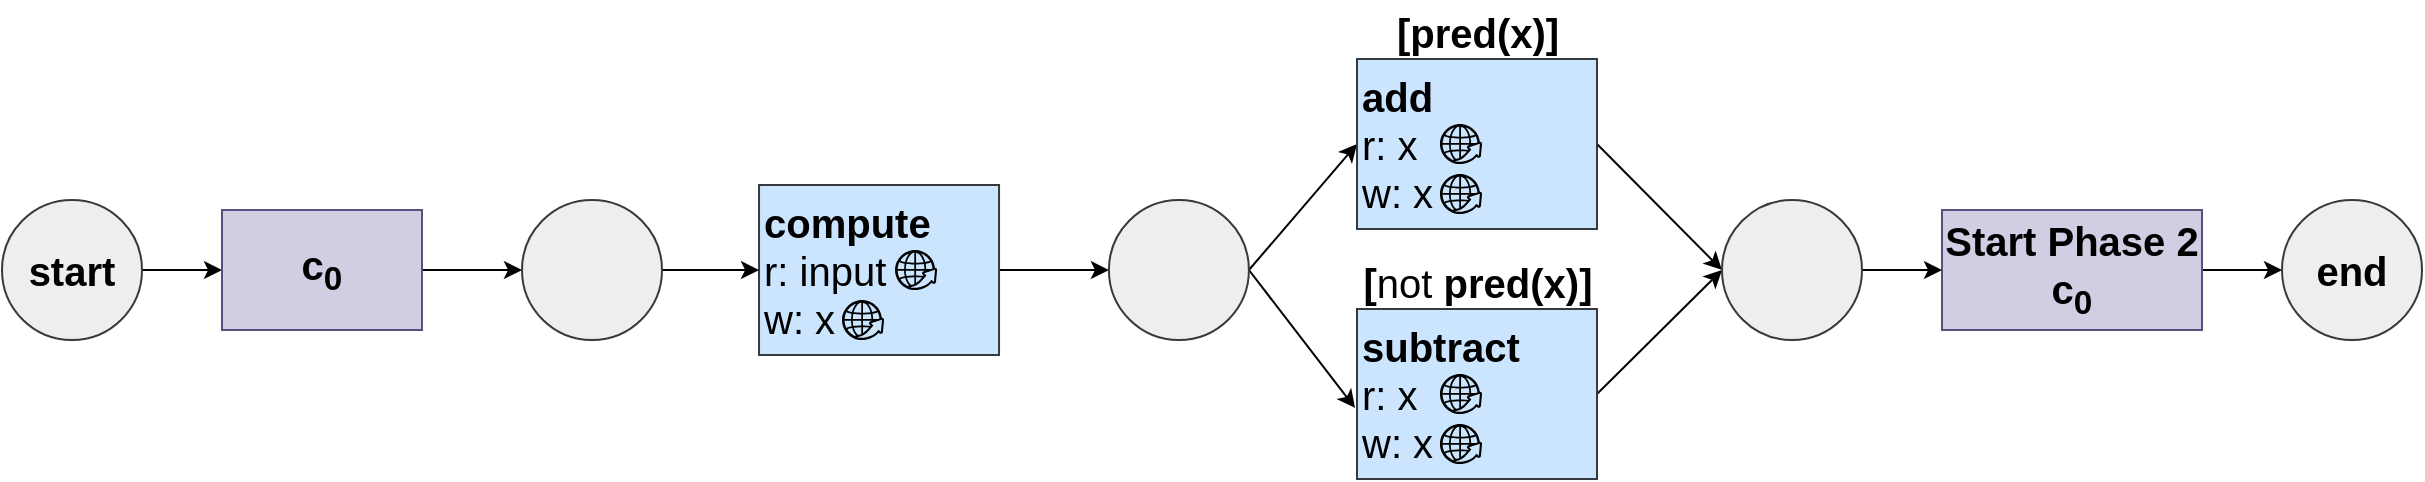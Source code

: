 <mxfile version="15.4.0" type="device"><diagram id="yiRDfCdH8cYX3cv1Tssn" name="Page-1"><mxGraphModel dx="1587" dy="690" grid="1" gridSize="10" guides="1" tooltips="1" connect="1" arrows="1" fold="1" page="1" pageScale="1" pageWidth="827" pageHeight="1169" math="0" shadow="0"><root><mxCell id="0"/><mxCell id="1" parent="0"/><mxCell id="RQtrrZ3ROyKTZi_biovk-3" style="edgeStyle=orthogonalEdgeStyle;rounded=0;orthogonalLoop=1;jettySize=auto;html=1;entryX=0;entryY=0.5;entryDx=0;entryDy=0;fontSize=20;" parent="1" source="RQtrrZ3ROyKTZi_biovk-1" target="RQtrrZ3ROyKTZi_biovk-2" edge="1"><mxGeometry relative="1" as="geometry"/></mxCell><mxCell id="RQtrrZ3ROyKTZi_biovk-1" value="start" style="ellipse;whiteSpace=wrap;html=1;aspect=fixed;fontSize=20;fontStyle=1;fillColor=#eeeeee;strokeColor=#36393d;" parent="1" vertex="1"><mxGeometry x="-420" y="330" width="70" height="70" as="geometry"/></mxCell><mxCell id="T6Cw0WBG_YtZ5uQxwo44-23" style="edgeStyle=none;rounded=0;orthogonalLoop=1;jettySize=auto;html=1;exitX=1;exitY=0.5;exitDx=0;exitDy=0;entryX=0;entryY=0.5;entryDx=0;entryDy=0;fontSize=20;" parent="1" source="RQtrrZ3ROyKTZi_biovk-2" target="T6Cw0WBG_YtZ5uQxwo44-22" edge="1"><mxGeometry relative="1" as="geometry"/></mxCell><mxCell id="RQtrrZ3ROyKTZi_biovk-2" value="c&lt;sub&gt;0&lt;/sub&gt;" style="rounded=0;whiteSpace=wrap;html=1;fontSize=20;fillColor=#d0cee2;strokeColor=#56517e;fontStyle=1" parent="1" vertex="1"><mxGeometry x="-310" y="335" width="100" height="60" as="geometry"/></mxCell><mxCell id="T6Cw0WBG_YtZ5uQxwo44-8" style="edgeStyle=orthogonalEdgeStyle;rounded=0;orthogonalLoop=1;jettySize=auto;html=1;exitX=1;exitY=0.5;exitDx=0;exitDy=0;entryX=0;entryY=0.5;entryDx=0;entryDy=0;" parent="1" source="CbNxi4T1dEzjD8uQ3He0-8" edge="1" target="T6Cw0WBG_YtZ5uQxwo44-7"><mxGeometry relative="1" as="geometry"><mxPoint x="130" y="365" as="targetPoint"/></mxGeometry></mxCell><mxCell id="CbNxi4T1dEzjD8uQ3He0-8" value="&lt;b&gt;compute&lt;br&gt;&lt;/b&gt;r: input&lt;br&gt;w: x" style="rounded=0;whiteSpace=wrap;html=1;fontSize=20;align=left;fillColor=#cce5ff;strokeColor=#36393d;" parent="1" vertex="1"><mxGeometry x="-41.48" y="322.5" width="120" height="85" as="geometry"/></mxCell><mxCell id="CbNxi4T1dEzjD8uQ3He0-9" value="" style="sketch=0;html=1;aspect=fixed;strokeColor=none;shadow=0;align=center;verticalAlign=top;fillColor=#000000;shape=mxgraph.gcp2.globe_world" parent="1" vertex="1"><mxGeometry x="26.52" y="355" width="21.05" height="20" as="geometry"/></mxCell><mxCell id="CbNxi4T1dEzjD8uQ3He0-13" style="edgeStyle=none;rounded=0;orthogonalLoop=1;jettySize=auto;html=1;exitX=1;exitY=0.5;exitDx=0;exitDy=0;entryX=0;entryY=0.5;entryDx=0;entryDy=0;" parent="1" target="CbNxi4T1dEzjD8uQ3He0-8" edge="1"><mxGeometry relative="1" as="geometry"><mxPoint x="-100" y="365" as="sourcePoint"/></mxGeometry></mxCell><mxCell id="RQtrrZ3ROyKTZi_biovk-9" value="" style="sketch=0;html=1;aspect=fixed;strokeColor=none;shadow=0;align=center;verticalAlign=top;fillColor=#000000;shape=mxgraph.gcp2.globe_world" parent="1" vertex="1"><mxGeometry y="380" width="21.05" height="20" as="geometry"/></mxCell><mxCell id="T6Cw0WBG_YtZ5uQxwo44-15" style="rounded=0;orthogonalLoop=1;jettySize=auto;html=1;exitX=1;exitY=0.5;exitDx=0;exitDy=0;entryX=0;entryY=0.5;entryDx=0;entryDy=0;" parent="1" source="T6Cw0WBG_YtZ5uQxwo44-7" target="T6Cw0WBG_YtZ5uQxwo44-9" edge="1"><mxGeometry relative="1" as="geometry"/></mxCell><mxCell id="T6Cw0WBG_YtZ5uQxwo44-16" style="edgeStyle=none;rounded=0;orthogonalLoop=1;jettySize=auto;html=1;exitX=1;exitY=0.5;exitDx=0;exitDy=0;entryX=-0.008;entryY=0.582;entryDx=0;entryDy=0;entryPerimeter=0;" parent="1" source="T6Cw0WBG_YtZ5uQxwo44-7" target="T6Cw0WBG_YtZ5uQxwo44-12" edge="1"><mxGeometry relative="1" as="geometry"/></mxCell><mxCell id="T6Cw0WBG_YtZ5uQxwo44-7" value="" style="ellipse;whiteSpace=wrap;html=1;aspect=fixed;fontSize=20;fontStyle=1;fillColor=#eeeeee;strokeColor=#36393d;" parent="1" vertex="1"><mxGeometry x="133.46" y="330" width="70" height="70" as="geometry"/></mxCell><mxCell id="T6Cw0WBG_YtZ5uQxwo44-20" style="edgeStyle=none;rounded=0;orthogonalLoop=1;jettySize=auto;html=1;exitX=1;exitY=0.5;exitDx=0;exitDy=0;entryX=0;entryY=0.5;entryDx=0;entryDy=0;fontSize=20;" parent="1" source="T6Cw0WBG_YtZ5uQxwo44-9" edge="1" target="g4KEmHQj8pMfW-LBqDN9-3"><mxGeometry relative="1" as="geometry"><mxPoint x="440" y="375" as="targetPoint"/></mxGeometry></mxCell><mxCell id="T6Cw0WBG_YtZ5uQxwo44-9" value="&lt;b&gt;add&lt;br&gt;&lt;/b&gt;r: x&lt;br&gt;w: x" style="rounded=0;whiteSpace=wrap;html=1;fontSize=20;align=left;fillColor=#cce5ff;strokeColor=#36393d;" parent="1" vertex="1"><mxGeometry x="257.5" y="259.5" width="120" height="85" as="geometry"/></mxCell><mxCell id="T6Cw0WBG_YtZ5uQxwo44-10" value="" style="sketch=0;html=1;aspect=fixed;strokeColor=none;shadow=0;align=center;verticalAlign=top;fillColor=#000000;shape=mxgraph.gcp2.globe_world" parent="1" vertex="1"><mxGeometry x="298.98" y="292" width="21.05" height="20" as="geometry"/></mxCell><mxCell id="T6Cw0WBG_YtZ5uQxwo44-11" value="" style="sketch=0;html=1;aspect=fixed;strokeColor=none;shadow=0;align=center;verticalAlign=top;fillColor=#000000;shape=mxgraph.gcp2.globe_world" parent="1" vertex="1"><mxGeometry x="298.98" y="317" width="21.05" height="20" as="geometry"/></mxCell><mxCell id="T6Cw0WBG_YtZ5uQxwo44-21" style="edgeStyle=none;rounded=0;orthogonalLoop=1;jettySize=auto;html=1;exitX=1;exitY=0.5;exitDx=0;exitDy=0;fontSize=20;entryX=0;entryY=0.5;entryDx=0;entryDy=0;" parent="1" source="T6Cw0WBG_YtZ5uQxwo44-12" edge="1" target="g4KEmHQj8pMfW-LBqDN9-3"><mxGeometry relative="1" as="geometry"><mxPoint x="440" y="370" as="targetPoint"/></mxGeometry></mxCell><mxCell id="T6Cw0WBG_YtZ5uQxwo44-12" value="&lt;b&gt;subtract&lt;br&gt;&lt;/b&gt;r: x&lt;br&gt;w: x" style="rounded=0;whiteSpace=wrap;html=1;fontSize=20;align=left;fillColor=#cce5ff;strokeColor=#36393d;" parent="1" vertex="1"><mxGeometry x="257.5" y="384.5" width="120" height="85" as="geometry"/></mxCell><mxCell id="T6Cw0WBG_YtZ5uQxwo44-13" value="" style="sketch=0;html=1;aspect=fixed;strokeColor=none;shadow=0;align=center;verticalAlign=top;fillColor=#000000;shape=mxgraph.gcp2.globe_world" parent="1" vertex="1"><mxGeometry x="298.98" y="417" width="21.05" height="20" as="geometry"/></mxCell><mxCell id="T6Cw0WBG_YtZ5uQxwo44-14" value="" style="sketch=0;html=1;aspect=fixed;strokeColor=none;shadow=0;align=center;verticalAlign=top;fillColor=#000000;shape=mxgraph.gcp2.globe_world" parent="1" vertex="1"><mxGeometry x="298.98" y="442" width="21.05" height="20" as="geometry"/></mxCell><mxCell id="T6Cw0WBG_YtZ5uQxwo44-17" value="&lt;b style=&quot;font-size: 20px;&quot;&gt;[pred(x)]&lt;/b&gt;" style="text;html=1;strokeColor=none;fillColor=none;align=center;verticalAlign=middle;whiteSpace=wrap;rounded=0;fontSize=20;" parent="1" vertex="1"><mxGeometry x="264.5" y="230" width="106" height="32.5" as="geometry"/></mxCell><mxCell id="T6Cw0WBG_YtZ5uQxwo44-18" value="&lt;b style=&quot;font-size: 20px&quot;&gt;[&lt;/b&gt;&lt;span style=&quot;font-size: 20px&quot;&gt;not&lt;/span&gt;&lt;b style=&quot;font-size: 20px&quot;&gt; pred(x)]&lt;/b&gt;" style="text;html=1;strokeColor=none;fillColor=none;align=center;verticalAlign=middle;whiteSpace=wrap;rounded=0;fontSize=20;" parent="1" vertex="1"><mxGeometry x="257.5" y="355" width="120" height="32.5" as="geometry"/></mxCell><mxCell id="T6Cw0WBG_YtZ5uQxwo44-19" value="end" style="ellipse;whiteSpace=wrap;html=1;aspect=fixed;fontSize=20;fontStyle=1;fillColor=#eeeeee;strokeColor=#36393d;" parent="1" vertex="1"><mxGeometry x="720" y="330" width="70" height="70" as="geometry"/></mxCell><mxCell id="T6Cw0WBG_YtZ5uQxwo44-22" value="" style="ellipse;whiteSpace=wrap;html=1;aspect=fixed;fontSize=20;fontStyle=1;fillColor=#eeeeee;strokeColor=#36393d;" parent="1" vertex="1"><mxGeometry x="-160.0" y="330" width="70" height="70" as="geometry"/></mxCell><mxCell id="g4KEmHQj8pMfW-LBqDN9-2" style="edgeStyle=orthogonalEdgeStyle;rounded=0;orthogonalLoop=1;jettySize=auto;html=1;exitX=1;exitY=0.5;exitDx=0;exitDy=0;entryX=0;entryY=0.5;entryDx=0;entryDy=0;" edge="1" parent="1" source="g4KEmHQj8pMfW-LBqDN9-1" target="T6Cw0WBG_YtZ5uQxwo44-19"><mxGeometry relative="1" as="geometry"/></mxCell><mxCell id="g4KEmHQj8pMfW-LBqDN9-1" value="Start Phase 2 c&lt;sub&gt;0&lt;/sub&gt;" style="rounded=0;whiteSpace=wrap;html=1;fontSize=20;fillColor=#d0cee2;strokeColor=#56517e;fontStyle=1" vertex="1" parent="1"><mxGeometry x="550" y="335" width="130" height="60" as="geometry"/></mxCell><mxCell id="g4KEmHQj8pMfW-LBqDN9-4" style="edgeStyle=orthogonalEdgeStyle;rounded=0;orthogonalLoop=1;jettySize=auto;html=1;exitX=1;exitY=0.5;exitDx=0;exitDy=0;entryX=0;entryY=0.5;entryDx=0;entryDy=0;" edge="1" parent="1" source="g4KEmHQj8pMfW-LBqDN9-3" target="g4KEmHQj8pMfW-LBqDN9-1"><mxGeometry relative="1" as="geometry"/></mxCell><mxCell id="g4KEmHQj8pMfW-LBqDN9-3" value="" style="ellipse;whiteSpace=wrap;html=1;aspect=fixed;fontSize=20;fontStyle=1;fillColor=#eeeeee;strokeColor=#36393d;" vertex="1" parent="1"><mxGeometry x="440.0" y="330" width="70" height="70" as="geometry"/></mxCell></root></mxGraphModel></diagram></mxfile>